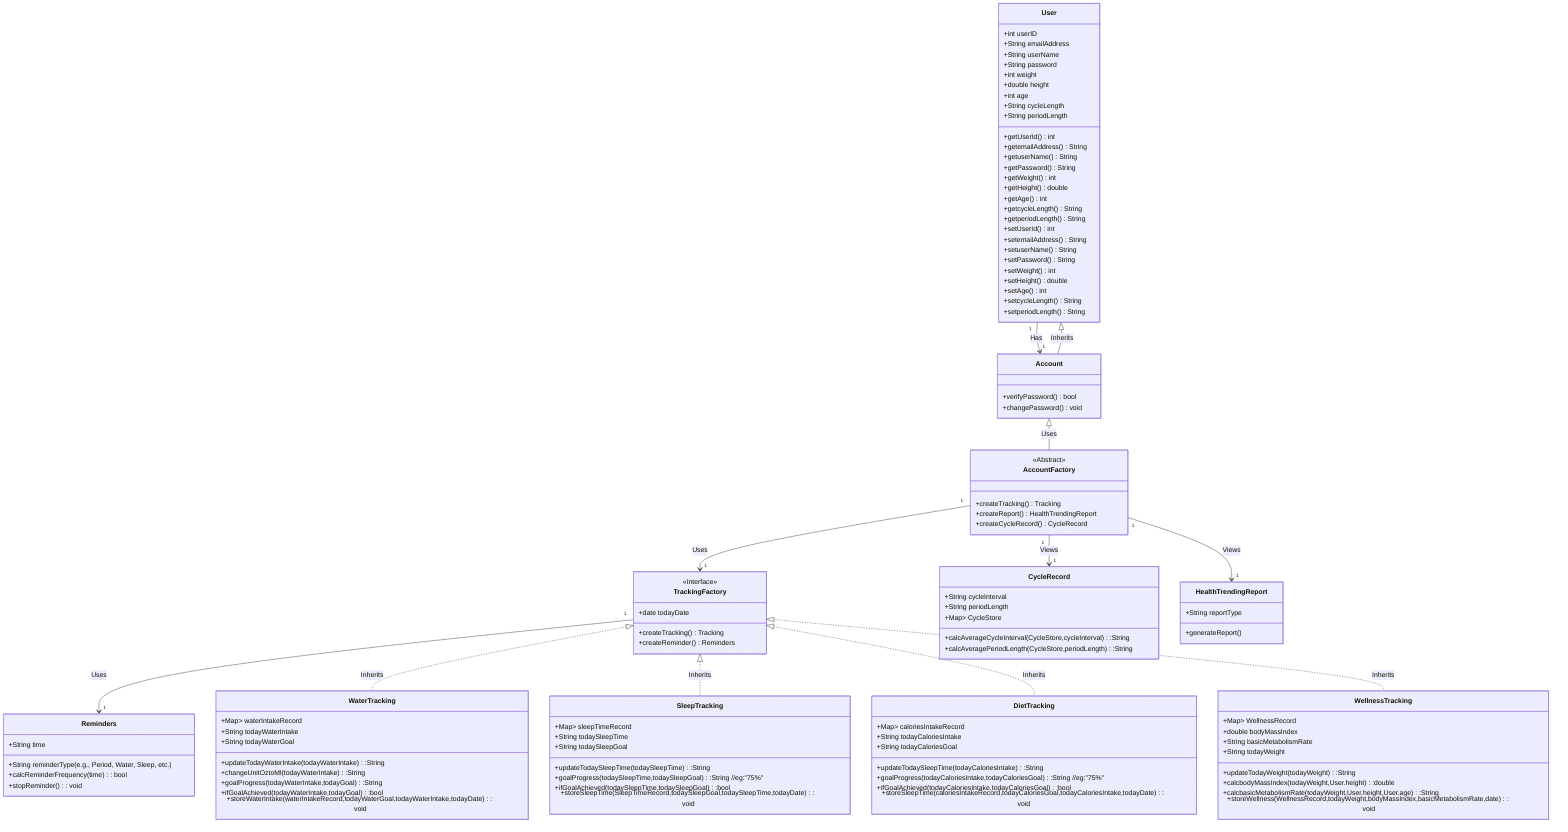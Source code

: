 classDiagram
    User "1" --> "1" Account : Has
    
    User <|-- Account: Inherits
    TrackingFactory "1" --> "1" Reminders : Uses
    TrackingFactory <|.. WaterTracking : Inherits
    TrackingFactory <|.. SleepTracking : Inherits
    TrackingFactory <|.. DietTracking : Inherits
    TrackingFactory <|.. WellnessTracking : Inherits
    AccountFactory "1" --> "1" TrackingFactory : Uses
    AccountFactory "1" --> "1" CycleRecord : Views
    AccountFactory "1" --> "1" HealthTrendingReport : Views
    Account <|-- AccountFactory : Uses

    class User {
        +int userID
        +String emailAddress
        +String userName
        +String password
        +int weight
        +double height
        +int age
        +String cycleLength
        +String periodLength

        +getUserId() int
        +getemailAddress() String
        +getuserName() String
        +getPassword() String
        +getWeight() int
        +getHeight() double
        +getAge() int
        +getcycleLength() String
        +getperiodLength() String
        +setUserId() int
        +setemailAddress() String
        +setuserName() String
        +setPassword() String
        +setWeight() int
        +setHeight() double
        +setAge() int
        +setcycleLength() String
        +setperiodLength() String

    }
    class Account {
        +verifyPassword() bool
        +changePassword() void
    }
    class TrackingFactory {
        <<Interface>>
        +date todayDate
        +createTracking() Tracking
        +createReminder() Reminders
    }
    class AccountFactory {
        <<Abstract>>
        +createTracking() Tracking
        +createReport() HealthTrendingReport
        +createCycleRecord() CycleRecord
    }
    class Reminders {
        +String reminderType (e.g., Period, Water, Sleep, etc.)
        +String time
        +calcReminderFrequency(time): bool
        +stopReminder(): void
    }
    class HealthTrendingReport {
        +String reportType
        +generateReport()
    }
    class WaterTracking {
        +Map<date,<String,String>> waterIntakeRecord
        +String todayWaterIntake
        +String todayWaterGoal
        +updateTodayWaterIntake(todayWaterIntake):String
        +changeUnitOztoMl(todayWaterIntake):String
        +goalProgress(todayWaterIntake,todayGoal):String
        +ifGoalAchieved(todayWaterIntake,todayGoal):bool
        +storeWaterIntake(waterIntakeRecord,todayWaterGoal,todayWaterIntake,todayDate): void
    }
    class SleepTracking {
        +Map<date,<String,String>> sleepTimeRecord
        +String todaySleepTime
        +String todaySleepGoal
        +updateTodaySleepTime(todaySleepTime):String
        +goalProgress(todaySleepTime,todaySleepGoal):String //eg:"75%"
        +ifGoalAchieved(todaySleepTime,todaySleepGoal):bool
        +storeSleepTime(SleepTimeRecord,todaySleepGoal,todaySleepTime,todayDate): void
    }
    class DietTracking {
        +Map<date,<String,String>> caloriesIntakeRecord
        +String todayCaloriesIntake
        +String todayCaloriesGoal
        +updateTodaySleepTime(todayCaloriesIntake):String
        +goalProgress(todayCaloriesIntake,todayCaloriesGoal):String //eg:"75%"
        +ifGoalAchieved(todayCaloriesIntake,todayCaloriesGoal):bool
        +storeSleepTime(caloriesIntakeRecord,todayCaloriesGoal,todayCaloriesIntake,todayDate): void
    }
    class WellnessTracking {
        +Map<date,List<dynamic>> WellnessRecord
        +double bodyMassIndex
        +String basicMetabolismRate
        +String todayWeight
        +updateTodayWeight(todayWeight):String
        +calcbodyMassIndex(todayWeight,User.height):double
        +calcbasicMetabolismRate(todayWeight,User.height,User.age):String
        +storeWellness(WellnessRecord,todayWeight,bodyMassIndex,basicMetabolismRate,date): void
    }
    class CycleRecord {
        +String cycleInterval
        +String periodLength
        +Map<date,<String,String>> CycleStore
        +calcAverageCycleInterval(CycleStore,cycleInterval):String
        +calcAveragePeriodLength(CycleStore,periodLength):String
    }